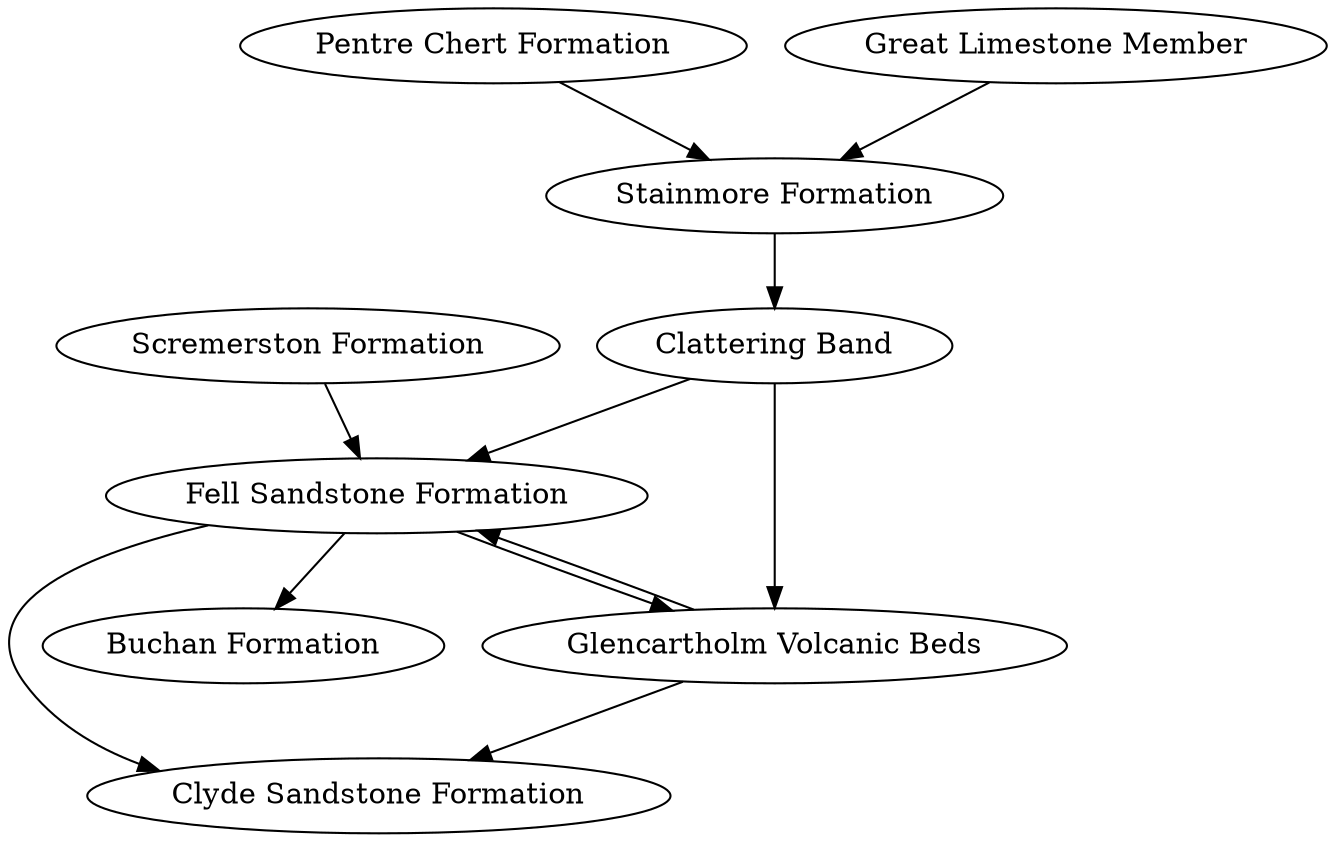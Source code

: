 strict digraph  {
"Fell Sandstone Formation";
"Clattering Band";
"Clyde Sandstone Formation";
"Glencartholm Volcanic Beds";
"Buchan Formation";
"Pentre Chert Formation";
"Stainmore Formation";
"Great Limestone Member";
"Scremerston Formation";
"Fell Sandstone Formation" -> "Clyde Sandstone Formation";
"Fell Sandstone Formation" -> "Glencartholm Volcanic Beds";
"Fell Sandstone Formation" -> "Buchan Formation";
"Clattering Band" -> "Fell Sandstone Formation";
"Clattering Band" -> "Glencartholm Volcanic Beds";
"Glencartholm Volcanic Beds" -> "Fell Sandstone Formation";
"Glencartholm Volcanic Beds" -> "Clyde Sandstone Formation";
"Pentre Chert Formation" -> "Stainmore Formation";
"Stainmore Formation" -> "Clattering Band";
"Great Limestone Member" -> "Stainmore Formation";
"Scremerston Formation" -> "Fell Sandstone Formation";
}
